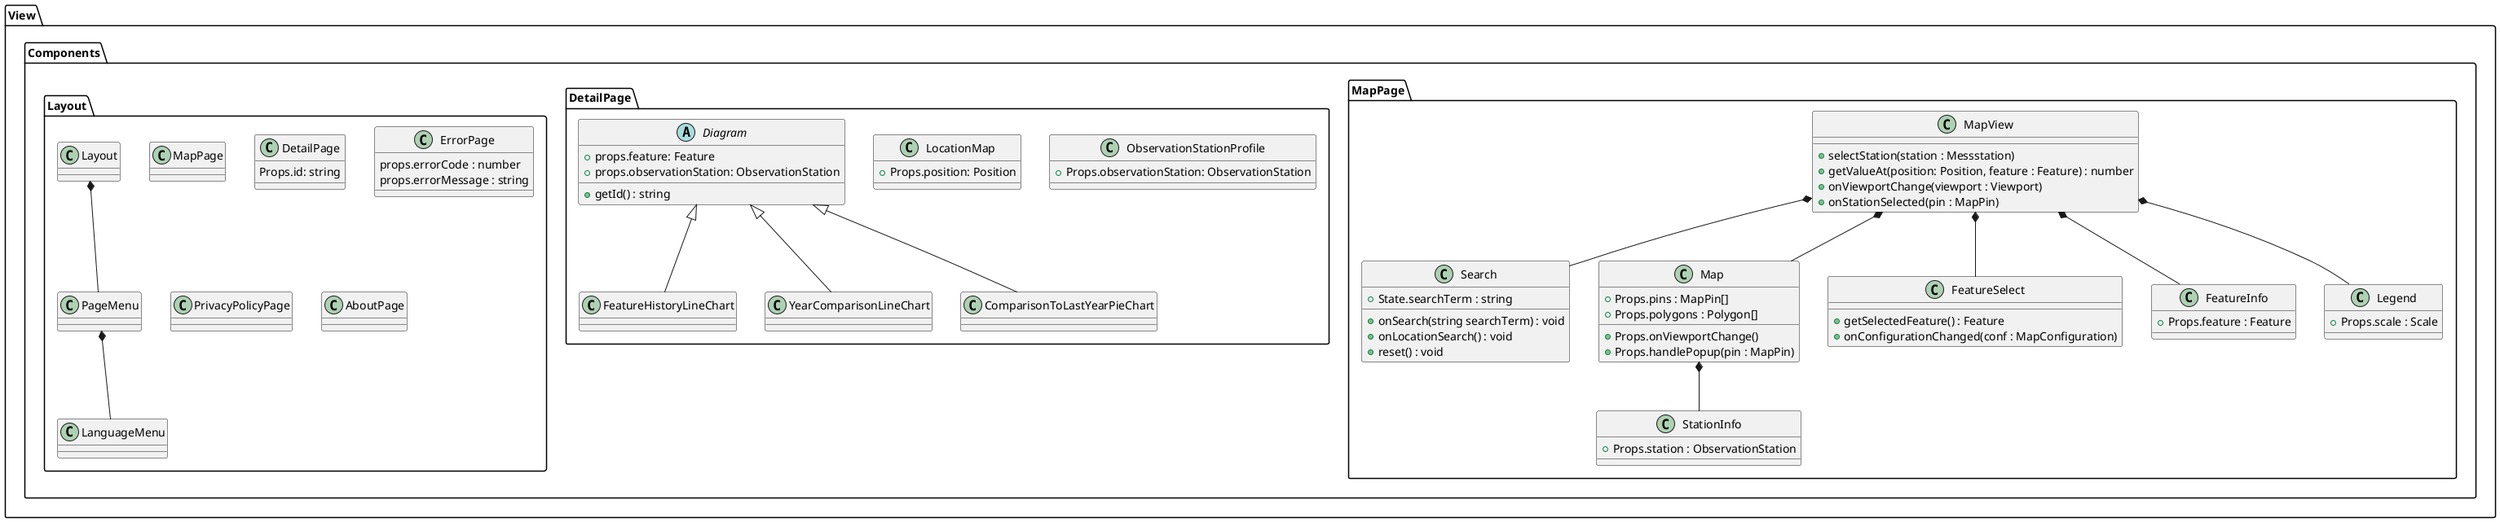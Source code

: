 @startuml View

namespace View {
    namespace Components {
        namespace MapPage {

            'View.Components.Layout.MapPage *-- View.Components.MapPage.MapView
            
            MapView *-- Search
            
            MapView *-- Map
            MapView *-- FeatureSelect
            MapView *-- FeatureInfo

            MapView *-- Legend

            class FeatureSelect {
                + getSelectedFeature() : Feature
                + onConfigurationChanged(conf : MapConfiguration)
            }
            class Search {
                + State.searchTerm : string
                + onSearch(string searchTerm) : void
                + onLocationSearch() : void
                + reset() : void
            }

            class MapView {
                + selectStation(station : Messstation)
                + getValueAt(position: Position, feature : Feature) : number
                + onViewportChange(viewport : Viewport)
                + onStationSelected(pin : MapPin)
            }
            class Map {
                + Props.pins : MapPin[]
                + Props.polygons : Polygon[]
                + Props.onViewportChange()
                + Props.handlePopup(pin : MapPin)
            }
            class Legend {
                + Props.scale : Scale
            }

            Map *-- StationInfo

            class StationInfo {
                + Props.station : ObservationStation
            }

            class FeatureInfo {
                + Props.feature : Feature
            }
        }
        namespace DetailPage {
            class ObservationStationProfile {
                + Props.observationStation: ObservationStation
            }
            class LocationMap {
                + Props.position: Position
            }
            abstract Diagram {
                + props.feature: Feature
                + props.observationStation: ObservationStation
                + getId() : string
            }
            class FeatureHistoryLineChart extends Diagram
            class YearComparisonLineChart extends Diagram
            class ComparisonToLastYearPieChart extends Diagram
        }


        namespace Layout {
            Layout *-- PageMenu
            PageMenu *-- LanguageMenu

            class MapPage
            class DetailPage {
                Props.id: string
            }
            class ErrorPage {
                props.errorCode : number
                props.errorMessage : string
            }
            class PrivacyPolicyPage
            class AboutPage
            class PageMenu
            class LanguageMenu
            class Layout
        }
    }
}

@enduml